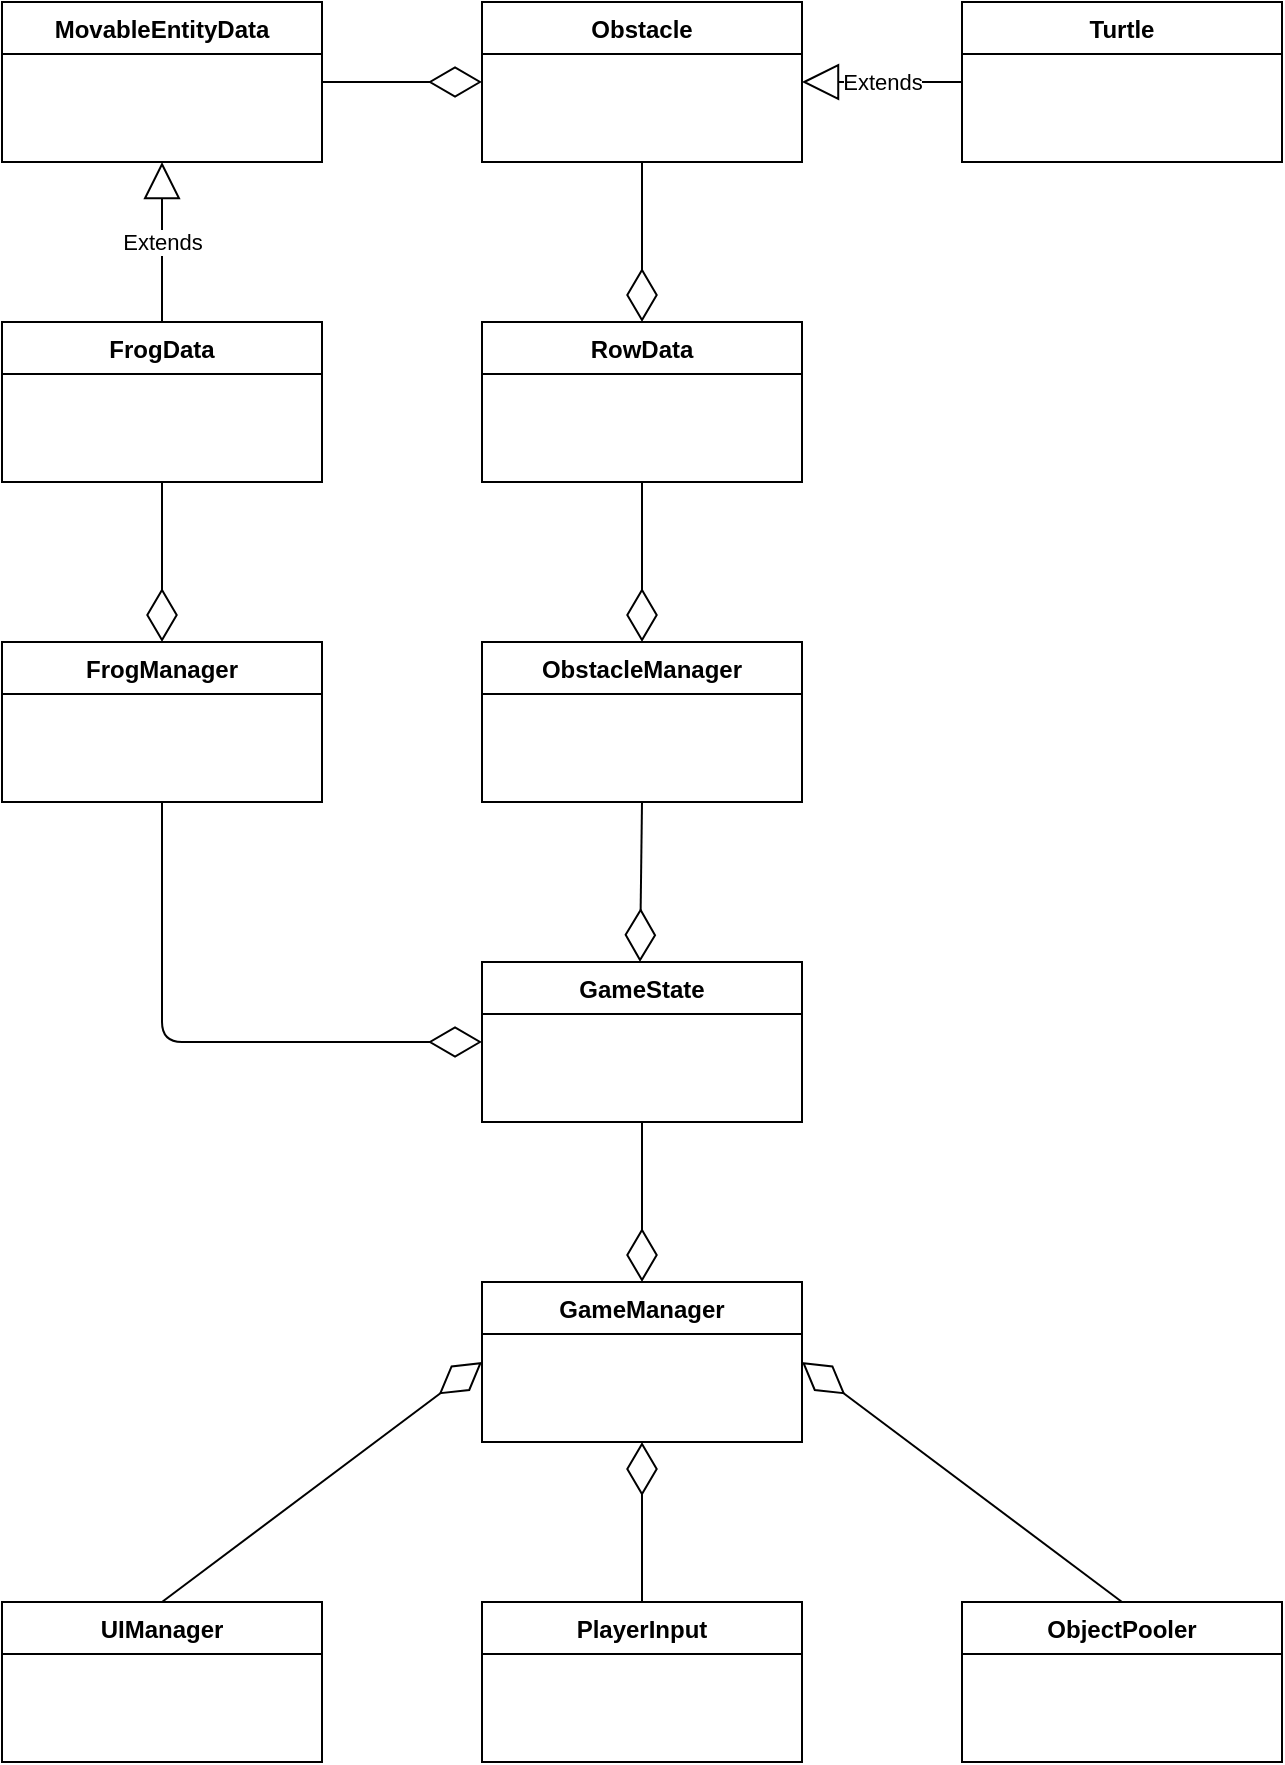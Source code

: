 <mxfile version="13.10.0" type="github"><diagram id="AM1Ca5-FUO0PT2yyeDSW" name="Page-1"><mxGraphModel dx="899" dy="1002" grid="1" gridSize="10" guides="1" tooltips="1" connect="1" arrows="1" fold="1" page="1" pageScale="1" pageWidth="827" pageHeight="1169" math="0" shadow="0"><root><mxCell id="0"/><mxCell id="1" parent="0"/><mxCell id="vamcHDvXJBKGt-1I8U4q-1" value="FrogData" style="swimlane;fontStyle=1;align=center;verticalAlign=top;childLayout=stackLayout;horizontal=1;startSize=26;horizontalStack=0;resizeParent=1;resizeParentMax=0;resizeLast=0;collapsible=1;marginBottom=0;" vertex="1" parent="1"><mxGeometry x="40" y="200" width="160" height="80" as="geometry"/></mxCell><mxCell id="vamcHDvXJBKGt-1I8U4q-5" value="MovableEntityData" style="swimlane;fontStyle=1;align=center;verticalAlign=top;childLayout=stackLayout;horizontal=1;startSize=26;horizontalStack=0;resizeParent=1;resizeParentMax=0;resizeLast=0;collapsible=1;marginBottom=0;" vertex="1" parent="1"><mxGeometry x="40" y="40" width="160" height="80" as="geometry"/></mxCell><mxCell id="vamcHDvXJBKGt-1I8U4q-12" value="FrogManager" style="swimlane;fontStyle=1;align=center;verticalAlign=top;childLayout=stackLayout;horizontal=1;startSize=26;horizontalStack=0;resizeParent=1;resizeParentMax=0;resizeLast=0;collapsible=1;marginBottom=0;" vertex="1" parent="1"><mxGeometry x="40" y="360" width="160" height="80" as="geometry"/></mxCell><mxCell id="vamcHDvXJBKGt-1I8U4q-16" value="" style="endArrow=diamondThin;endFill=0;endSize=24;html=1;exitX=0.5;exitY=1;exitDx=0;exitDy=0;" edge="1" parent="1" source="vamcHDvXJBKGt-1I8U4q-1" target="vamcHDvXJBKGt-1I8U4q-12"><mxGeometry width="160" relative="1" as="geometry"><mxPoint x="80" y="340" as="sourcePoint"/><mxPoint x="60" y="360" as="targetPoint"/></mxGeometry></mxCell><mxCell id="vamcHDvXJBKGt-1I8U4q-17" value="Obstacle" style="swimlane;fontStyle=1;align=center;verticalAlign=top;childLayout=stackLayout;horizontal=1;startSize=26;horizontalStack=0;resizeParent=1;resizeParentMax=0;resizeLast=0;collapsible=1;marginBottom=0;" vertex="1" parent="1"><mxGeometry x="280" y="40" width="160" height="80" as="geometry"/></mxCell><mxCell id="vamcHDvXJBKGt-1I8U4q-21" value="" style="endArrow=diamondThin;endFill=0;endSize=24;html=1;exitX=1;exitY=0.5;exitDx=0;exitDy=0;entryX=0;entryY=0.5;entryDx=0;entryDy=0;fillColor=#000000;strokeColor=#000000;" edge="1" parent="1" source="vamcHDvXJBKGt-1I8U4q-5" target="vamcHDvXJBKGt-1I8U4q-17"><mxGeometry width="160" relative="1" as="geometry"><mxPoint x="160" y="79" as="sourcePoint"/><mxPoint x="250" y="110" as="targetPoint"/></mxGeometry></mxCell><mxCell id="vamcHDvXJBKGt-1I8U4q-22" value="" style="endArrow=diamondThin;endFill=0;endSize=24;html=1;entryX=0.5;entryY=0;entryDx=0;entryDy=0;exitX=0.5;exitY=1;exitDx=0;exitDy=0;" edge="1" parent="1" source="vamcHDvXJBKGt-1I8U4q-17" target="vamcHDvXJBKGt-1I8U4q-23"><mxGeometry width="160" relative="1" as="geometry"><mxPoint x="360" y="127" as="sourcePoint"/><mxPoint x="340" y="200" as="targetPoint"/></mxGeometry></mxCell><mxCell id="vamcHDvXJBKGt-1I8U4q-23" value="RowData" style="swimlane;fontStyle=1;align=center;verticalAlign=top;childLayout=stackLayout;horizontal=1;startSize=26;horizontalStack=0;resizeParent=1;resizeParentMax=0;resizeLast=0;collapsible=1;marginBottom=0;" vertex="1" parent="1"><mxGeometry x="280" y="200" width="160" height="80" as="geometry"/></mxCell><mxCell id="vamcHDvXJBKGt-1I8U4q-27" value="ObstacleManager" style="swimlane;fontStyle=1;align=center;verticalAlign=top;childLayout=stackLayout;horizontal=1;startSize=26;horizontalStack=0;resizeParent=1;resizeParentMax=0;resizeLast=0;collapsible=1;marginBottom=0;" vertex="1" parent="1"><mxGeometry x="280" y="360" width="160" height="80" as="geometry"/></mxCell><mxCell id="vamcHDvXJBKGt-1I8U4q-31" value="" style="endArrow=diamondThin;endFill=0;endSize=24;html=1;exitX=0.5;exitY=1;exitDx=0;exitDy=0;entryX=0.5;entryY=0;entryDx=0;entryDy=0;" edge="1" parent="1" source="vamcHDvXJBKGt-1I8U4q-23" target="vamcHDvXJBKGt-1I8U4q-27"><mxGeometry width="160" relative="1" as="geometry"><mxPoint x="359" y="306" as="sourcePoint"/><mxPoint x="359" y="350" as="targetPoint"/></mxGeometry></mxCell><mxCell id="vamcHDvXJBKGt-1I8U4q-34" value="GameManager" style="swimlane;fontStyle=1;align=center;verticalAlign=top;childLayout=stackLayout;horizontal=1;startSize=26;horizontalStack=0;resizeParent=1;resizeParentMax=0;resizeLast=0;collapsible=1;marginBottom=0;" vertex="1" parent="1"><mxGeometry x="280" y="680" width="160" height="80" as="geometry"/></mxCell><mxCell id="vamcHDvXJBKGt-1I8U4q-38" value="Turtle" style="swimlane;fontStyle=1;align=center;verticalAlign=top;childLayout=stackLayout;horizontal=1;startSize=26;horizontalStack=0;resizeParent=1;resizeParentMax=0;resizeLast=0;collapsible=1;marginBottom=0;" vertex="1" parent="1"><mxGeometry x="520" y="40" width="160" height="80" as="geometry"/></mxCell><mxCell id="vamcHDvXJBKGt-1I8U4q-46" value="GameState" style="swimlane;fontStyle=1;align=center;verticalAlign=top;childLayout=stackLayout;horizontal=1;startSize=26;horizontalStack=0;resizeParent=1;resizeParentMax=0;resizeLast=0;collapsible=1;marginBottom=0;shadow=0;" vertex="1" parent="1"><mxGeometry x="280" y="520" width="160" height="80" as="geometry"/></mxCell><mxCell id="vamcHDvXJBKGt-1I8U4q-50" value="" style="endArrow=diamondThin;endFill=0;endSize=24;html=1;exitX=0.5;exitY=1;exitDx=0;exitDy=0;entryX=0;entryY=0.5;entryDx=0;entryDy=0;" edge="1" parent="1" source="vamcHDvXJBKGt-1I8U4q-12" target="vamcHDvXJBKGt-1I8U4q-46"><mxGeometry width="160" relative="1" as="geometry"><mxPoint x="90.32" y="322.208" as="sourcePoint"/><mxPoint x="280" y="623" as="targetPoint"/><Array as="points"><mxPoint x="120" y="560"/></Array></mxGeometry></mxCell><mxCell id="vamcHDvXJBKGt-1I8U4q-52" value="" style="endArrow=diamondThin;endFill=0;endSize=24;html=1;exitX=0.5;exitY=1;exitDx=0;exitDy=0;entryX=0.5;entryY=0;entryDx=0;entryDy=0;" edge="1" parent="1" source="vamcHDvXJBKGt-1I8U4q-46" target="vamcHDvXJBKGt-1I8U4q-34"><mxGeometry width="160" relative="1" as="geometry"><mxPoint x="220" y="655" as="sourcePoint"/><mxPoint x="360" y="740" as="targetPoint"/></mxGeometry></mxCell><mxCell id="vamcHDvXJBKGt-1I8U4q-54" value="PlayerInput" style="swimlane;fontStyle=1;align=center;verticalAlign=top;childLayout=stackLayout;horizontal=1;startSize=26;horizontalStack=0;resizeParent=1;resizeParentMax=0;resizeLast=0;collapsible=1;marginBottom=0;" vertex="1" parent="1"><mxGeometry x="280" y="840" width="160" height="80" as="geometry"/></mxCell><mxCell id="vamcHDvXJBKGt-1I8U4q-58" value="" style="endArrow=diamondThin;endFill=0;endSize=24;html=1;exitX=0.5;exitY=0;exitDx=0;exitDy=0;entryX=0.5;entryY=1;entryDx=0;entryDy=0;" edge="1" parent="1" source="vamcHDvXJBKGt-1I8U4q-54" target="vamcHDvXJBKGt-1I8U4q-34"><mxGeometry width="160" relative="1" as="geometry"><mxPoint x="220" y="770" as="sourcePoint"/><mxPoint x="360" y="829" as="targetPoint"/></mxGeometry></mxCell><mxCell id="vamcHDvXJBKGt-1I8U4q-59" value="UIManager" style="swimlane;fontStyle=1;align=center;verticalAlign=top;childLayout=stackLayout;horizontal=1;startSize=26;horizontalStack=0;resizeParent=1;resizeParentMax=0;resizeLast=0;collapsible=1;marginBottom=0;" vertex="1" parent="1"><mxGeometry x="40" y="840" width="160" height="80" as="geometry"/></mxCell><mxCell id="vamcHDvXJBKGt-1I8U4q-66" value="" style="endArrow=diamondThin;endFill=0;endSize=24;html=1;exitX=0.5;exitY=0;exitDx=0;exitDy=0;entryX=0;entryY=0.5;entryDx=0;entryDy=0;" edge="1" parent="1" source="vamcHDvXJBKGt-1I8U4q-59" target="vamcHDvXJBKGt-1I8U4q-34"><mxGeometry width="160" relative="1" as="geometry"><mxPoint x="170" y="871.0" as="sourcePoint"/><mxPoint x="170" y="800" as="targetPoint"/></mxGeometry></mxCell><mxCell id="vamcHDvXJBKGt-1I8U4q-69" value="" style="endArrow=diamondThin;endFill=0;endSize=24;html=1;exitX=0.5;exitY=0;exitDx=0;exitDy=0;entryX=1;entryY=0.5;entryDx=0;entryDy=0;" edge="1" parent="1" source="vamcHDvXJBKGt-1I8U4q-71" target="vamcHDvXJBKGt-1I8U4q-34"><mxGeometry width="160" relative="1" as="geometry"><mxPoint x="600.0" y="900" as="sourcePoint"/><mxPoint x="480" y="795.0" as="targetPoint"/></mxGeometry></mxCell><mxCell id="vamcHDvXJBKGt-1I8U4q-70" value="" style="endArrow=diamondThin;endFill=0;endSize=24;html=1;exitX=0.5;exitY=1;exitDx=0;exitDy=0;" edge="1" parent="1" source="vamcHDvXJBKGt-1I8U4q-27"><mxGeometry width="160" relative="1" as="geometry"><mxPoint x="359.29" y="460" as="sourcePoint"/><mxPoint x="359" y="520" as="targetPoint"/></mxGeometry></mxCell><mxCell id="vamcHDvXJBKGt-1I8U4q-71" value="ObjectPooler" style="swimlane;fontStyle=1;align=center;verticalAlign=top;childLayout=stackLayout;horizontal=1;startSize=26;horizontalStack=0;resizeParent=1;resizeParentMax=0;resizeLast=0;collapsible=1;marginBottom=0;shadow=0;" vertex="1" parent="1"><mxGeometry x="520" y="840" width="160" height="80" as="geometry"/></mxCell><mxCell id="vamcHDvXJBKGt-1I8U4q-76" value="Extends" style="endArrow=block;endSize=16;endFill=0;html=1;strokeColor=#000000;fillColor=#000000;exitX=0.5;exitY=0;exitDx=0;exitDy=0;entryX=0.5;entryY=1;entryDx=0;entryDy=0;" edge="1" parent="1" source="vamcHDvXJBKGt-1I8U4q-1" target="vamcHDvXJBKGt-1I8U4q-5"><mxGeometry width="160" relative="1" as="geometry"><mxPoint x="380" y="430" as="sourcePoint"/><mxPoint x="540" y="430" as="targetPoint"/></mxGeometry></mxCell><mxCell id="vamcHDvXJBKGt-1I8U4q-77" value="Extends" style="endArrow=block;endSize=16;endFill=0;html=1;strokeColor=#000000;fillColor=#000000;exitX=0;exitY=0.5;exitDx=0;exitDy=0;entryX=1;entryY=0.5;entryDx=0;entryDy=0;" edge="1" parent="1" source="vamcHDvXJBKGt-1I8U4q-38" target="vamcHDvXJBKGt-1I8U4q-17"><mxGeometry width="160" relative="1" as="geometry"><mxPoint x="380" y="430" as="sourcePoint"/><mxPoint x="540" y="430" as="targetPoint"/></mxGeometry></mxCell></root></mxGraphModel></diagram></mxfile>